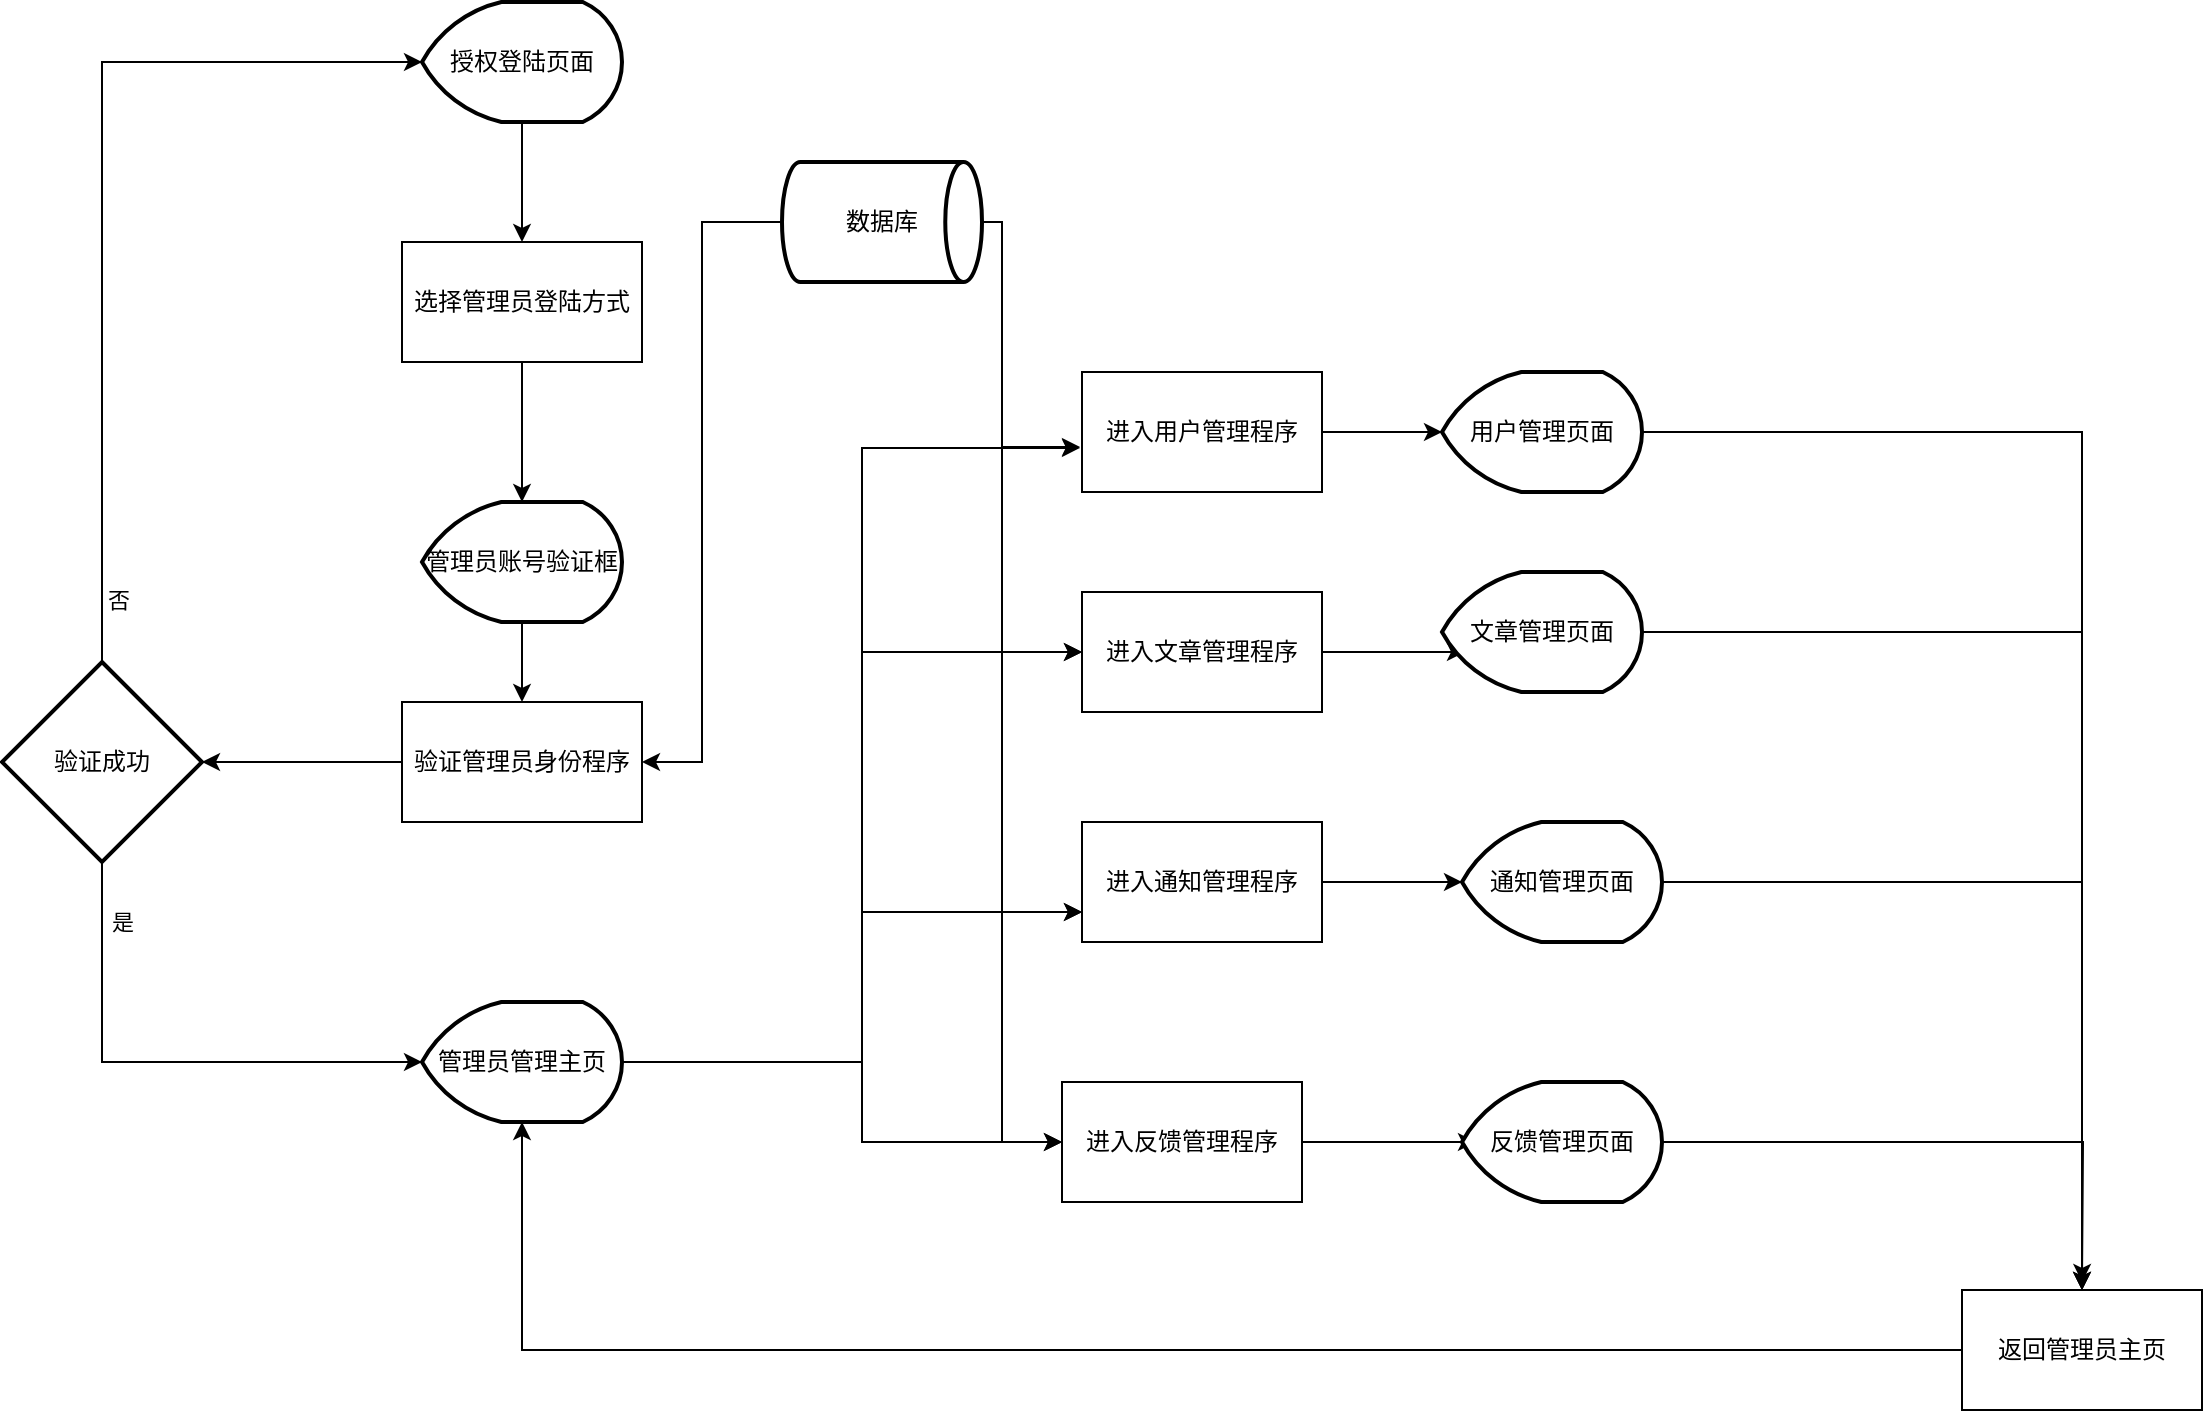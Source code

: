 <mxfile version="14.2.4" type="github">
  <diagram id="C5RBs43oDa-KdzZeNtuy" name="Page-1">
    <mxGraphModel dx="1431" dy="2143" grid="1" gridSize="10" guides="1" tooltips="1" connect="1" arrows="1" fold="1" page="1" pageScale="1" pageWidth="827" pageHeight="1169" math="0" shadow="0">
      <root>
        <mxCell id="WIyWlLk6GJQsqaUBKTNV-0" />
        <mxCell id="WIyWlLk6GJQsqaUBKTNV-1" parent="WIyWlLk6GJQsqaUBKTNV-0" />
        <mxCell id="TCICsbKsThFR8vkZy2Lz-17" style="edgeStyle=orthogonalEdgeStyle;rounded=0;orthogonalLoop=1;jettySize=auto;html=1;exitX=0.5;exitY=1;exitDx=0;exitDy=0;exitPerimeter=0;entryX=0.5;entryY=0;entryDx=0;entryDy=0;" parent="WIyWlLk6GJQsqaUBKTNV-1" source="TCICsbKsThFR8vkZy2Lz-0" target="TCICsbKsThFR8vkZy2Lz-1" edge="1">
          <mxGeometry relative="1" as="geometry" />
        </mxCell>
        <mxCell id="TCICsbKsThFR8vkZy2Lz-0" value="授权登陆页面" style="strokeWidth=2;html=1;shape=mxgraph.flowchart.display;whiteSpace=wrap;" parent="WIyWlLk6GJQsqaUBKTNV-1" vertex="1">
          <mxGeometry x="700" y="-90" width="100" height="60" as="geometry" />
        </mxCell>
        <mxCell id="TCICsbKsThFR8vkZy2Lz-18" style="edgeStyle=orthogonalEdgeStyle;rounded=0;orthogonalLoop=1;jettySize=auto;html=1;exitX=0.5;exitY=1;exitDx=0;exitDy=0;" parent="WIyWlLk6GJQsqaUBKTNV-1" source="TCICsbKsThFR8vkZy2Lz-1" target="TCICsbKsThFR8vkZy2Lz-14" edge="1">
          <mxGeometry relative="1" as="geometry" />
        </mxCell>
        <mxCell id="TCICsbKsThFR8vkZy2Lz-1" value="选择管理员登陆方式" style="rounded=0;whiteSpace=wrap;html=1;" parent="WIyWlLk6GJQsqaUBKTNV-1" vertex="1">
          <mxGeometry x="690" y="30" width="120" height="60" as="geometry" />
        </mxCell>
        <mxCell id="TCICsbKsThFR8vkZy2Lz-35" style="edgeStyle=orthogonalEdgeStyle;rounded=0;orthogonalLoop=1;jettySize=auto;html=1;exitX=1;exitY=0.5;exitDx=0;exitDy=0;entryX=0;entryY=0.5;entryDx=0;entryDy=0;entryPerimeter=0;" parent="WIyWlLk6GJQsqaUBKTNV-1" source="TCICsbKsThFR8vkZy2Lz-2" target="TCICsbKsThFR8vkZy2Lz-8" edge="1">
          <mxGeometry relative="1" as="geometry" />
        </mxCell>
        <mxCell id="TCICsbKsThFR8vkZy2Lz-2" value="进入用户管理程序" style="rounded=0;whiteSpace=wrap;html=1;" parent="WIyWlLk6GJQsqaUBKTNV-1" vertex="1">
          <mxGeometry x="1030" y="95" width="120" height="60" as="geometry" />
        </mxCell>
        <mxCell id="TCICsbKsThFR8vkZy2Lz-22" style="edgeStyle=orthogonalEdgeStyle;rounded=0;orthogonalLoop=1;jettySize=auto;html=1;exitX=0.5;exitY=1;exitDx=0;exitDy=0;exitPerimeter=0;entryX=0;entryY=0.5;entryDx=0;entryDy=0;entryPerimeter=0;" parent="WIyWlLk6GJQsqaUBKTNV-1" source="TCICsbKsThFR8vkZy2Lz-3" target="TCICsbKsThFR8vkZy2Lz-16" edge="1">
          <mxGeometry relative="1" as="geometry" />
        </mxCell>
        <mxCell id="3v40yX-F5r_zr56SjbBQ-0" value="是" style="edgeLabel;html=1;align=center;verticalAlign=middle;resizable=0;points=[];" vertex="1" connectable="0" parent="TCICsbKsThFR8vkZy2Lz-22">
          <mxGeometry x="-0.768" y="10" relative="1" as="geometry">
            <mxPoint as="offset" />
          </mxGeometry>
        </mxCell>
        <mxCell id="TCICsbKsThFR8vkZy2Lz-23" style="edgeStyle=orthogonalEdgeStyle;rounded=0;orthogonalLoop=1;jettySize=auto;html=1;exitX=0.5;exitY=0;exitDx=0;exitDy=0;exitPerimeter=0;entryX=0;entryY=0.5;entryDx=0;entryDy=0;entryPerimeter=0;" parent="WIyWlLk6GJQsqaUBKTNV-1" source="TCICsbKsThFR8vkZy2Lz-3" target="TCICsbKsThFR8vkZy2Lz-0" edge="1">
          <mxGeometry relative="1" as="geometry" />
        </mxCell>
        <mxCell id="3v40yX-F5r_zr56SjbBQ-1" value="否" style="edgeLabel;html=1;align=center;verticalAlign=middle;resizable=0;points=[];" vertex="1" connectable="0" parent="TCICsbKsThFR8vkZy2Lz-23">
          <mxGeometry x="-0.865" y="-8" relative="1" as="geometry">
            <mxPoint as="offset" />
          </mxGeometry>
        </mxCell>
        <mxCell id="TCICsbKsThFR8vkZy2Lz-3" value="验证成功" style="strokeWidth=2;html=1;shape=mxgraph.flowchart.decision;whiteSpace=wrap;" parent="WIyWlLk6GJQsqaUBKTNV-1" vertex="1">
          <mxGeometry x="490" y="240" width="100" height="100" as="geometry" />
        </mxCell>
        <mxCell id="TCICsbKsThFR8vkZy2Lz-36" style="edgeStyle=orthogonalEdgeStyle;rounded=0;orthogonalLoop=1;jettySize=auto;html=1;exitX=1;exitY=0.5;exitDx=0;exitDy=0;entryX=0.115;entryY=0.667;entryDx=0;entryDy=0;entryPerimeter=0;" parent="WIyWlLk6GJQsqaUBKTNV-1" source="TCICsbKsThFR8vkZy2Lz-4" target="TCICsbKsThFR8vkZy2Lz-9" edge="1">
          <mxGeometry relative="1" as="geometry" />
        </mxCell>
        <mxCell id="TCICsbKsThFR8vkZy2Lz-4" value="进入文章管理程序" style="rounded=0;whiteSpace=wrap;html=1;" parent="WIyWlLk6GJQsqaUBKTNV-1" vertex="1">
          <mxGeometry x="1030" y="205" width="120" height="60" as="geometry" />
        </mxCell>
        <mxCell id="TCICsbKsThFR8vkZy2Lz-38" style="edgeStyle=orthogonalEdgeStyle;rounded=0;orthogonalLoop=1;jettySize=auto;html=1;exitX=1;exitY=0.5;exitDx=0;exitDy=0;entryX=0;entryY=0.5;entryDx=0;entryDy=0;entryPerimeter=0;" parent="WIyWlLk6GJQsqaUBKTNV-1" source="TCICsbKsThFR8vkZy2Lz-6" target="TCICsbKsThFR8vkZy2Lz-11" edge="1">
          <mxGeometry relative="1" as="geometry" />
        </mxCell>
        <mxCell id="TCICsbKsThFR8vkZy2Lz-6" value="进入通知管理程序" style="rounded=0;whiteSpace=wrap;html=1;" parent="WIyWlLk6GJQsqaUBKTNV-1" vertex="1">
          <mxGeometry x="1030" y="320" width="120" height="60" as="geometry" />
        </mxCell>
        <mxCell id="TCICsbKsThFR8vkZy2Lz-39" style="edgeStyle=orthogonalEdgeStyle;rounded=0;orthogonalLoop=1;jettySize=auto;html=1;exitX=1;exitY=0.5;exitDx=0;exitDy=0;entryX=0.07;entryY=0.5;entryDx=0;entryDy=0;entryPerimeter=0;" parent="WIyWlLk6GJQsqaUBKTNV-1" source="TCICsbKsThFR8vkZy2Lz-7" target="TCICsbKsThFR8vkZy2Lz-12" edge="1">
          <mxGeometry relative="1" as="geometry" />
        </mxCell>
        <mxCell id="TCICsbKsThFR8vkZy2Lz-7" value="进入反馈管理程序" style="rounded=0;whiteSpace=wrap;html=1;" parent="WIyWlLk6GJQsqaUBKTNV-1" vertex="1">
          <mxGeometry x="1020" y="450" width="120" height="60" as="geometry" />
        </mxCell>
        <mxCell id="3v40yX-F5r_zr56SjbBQ-3" style="edgeStyle=orthogonalEdgeStyle;rounded=0;orthogonalLoop=1;jettySize=auto;html=1;exitX=1;exitY=0.5;exitDx=0;exitDy=0;exitPerimeter=0;entryX=0.5;entryY=0;entryDx=0;entryDy=0;" edge="1" parent="WIyWlLk6GJQsqaUBKTNV-1" source="TCICsbKsThFR8vkZy2Lz-8" target="3v40yX-F5r_zr56SjbBQ-2">
          <mxGeometry relative="1" as="geometry" />
        </mxCell>
        <mxCell id="TCICsbKsThFR8vkZy2Lz-8" value="用户管理页面" style="strokeWidth=2;html=1;shape=mxgraph.flowchart.display;whiteSpace=wrap;" parent="WIyWlLk6GJQsqaUBKTNV-1" vertex="1">
          <mxGeometry x="1210" y="95" width="100" height="60" as="geometry" />
        </mxCell>
        <mxCell id="3v40yX-F5r_zr56SjbBQ-4" style="edgeStyle=orthogonalEdgeStyle;rounded=0;orthogonalLoop=1;jettySize=auto;html=1;exitX=1;exitY=0.5;exitDx=0;exitDy=0;exitPerimeter=0;entryX=0.5;entryY=0;entryDx=0;entryDy=0;" edge="1" parent="WIyWlLk6GJQsqaUBKTNV-1" source="TCICsbKsThFR8vkZy2Lz-9" target="3v40yX-F5r_zr56SjbBQ-2">
          <mxGeometry relative="1" as="geometry" />
        </mxCell>
        <mxCell id="TCICsbKsThFR8vkZy2Lz-9" value="文章管理页面" style="strokeWidth=2;html=1;shape=mxgraph.flowchart.display;whiteSpace=wrap;" parent="WIyWlLk6GJQsqaUBKTNV-1" vertex="1">
          <mxGeometry x="1210" y="195" width="100" height="60" as="geometry" />
        </mxCell>
        <mxCell id="3v40yX-F5r_zr56SjbBQ-5" style="edgeStyle=orthogonalEdgeStyle;rounded=0;orthogonalLoop=1;jettySize=auto;html=1;exitX=1;exitY=0.5;exitDx=0;exitDy=0;exitPerimeter=0;entryX=0.5;entryY=0;entryDx=0;entryDy=0;" edge="1" parent="WIyWlLk6GJQsqaUBKTNV-1" source="TCICsbKsThFR8vkZy2Lz-11" target="3v40yX-F5r_zr56SjbBQ-2">
          <mxGeometry relative="1" as="geometry" />
        </mxCell>
        <mxCell id="TCICsbKsThFR8vkZy2Lz-11" value="通知管理页面" style="strokeWidth=2;html=1;shape=mxgraph.flowchart.display;whiteSpace=wrap;" parent="WIyWlLk6GJQsqaUBKTNV-1" vertex="1">
          <mxGeometry x="1220" y="320" width="100" height="60" as="geometry" />
        </mxCell>
        <mxCell id="3v40yX-F5r_zr56SjbBQ-6" style="edgeStyle=orthogonalEdgeStyle;rounded=0;orthogonalLoop=1;jettySize=auto;html=1;exitX=1;exitY=0.5;exitDx=0;exitDy=0;exitPerimeter=0;" edge="1" parent="WIyWlLk6GJQsqaUBKTNV-1" source="TCICsbKsThFR8vkZy2Lz-12">
          <mxGeometry relative="1" as="geometry">
            <mxPoint x="1530" y="550" as="targetPoint" />
          </mxGeometry>
        </mxCell>
        <mxCell id="TCICsbKsThFR8vkZy2Lz-12" value="反馈管理页面" style="strokeWidth=2;html=1;shape=mxgraph.flowchart.display;whiteSpace=wrap;" parent="WIyWlLk6GJQsqaUBKTNV-1" vertex="1">
          <mxGeometry x="1220" y="450" width="100" height="60" as="geometry" />
        </mxCell>
        <mxCell id="TCICsbKsThFR8vkZy2Lz-24" style="edgeStyle=orthogonalEdgeStyle;rounded=0;orthogonalLoop=1;jettySize=auto;html=1;exitX=0;exitY=0.5;exitDx=0;exitDy=0;exitPerimeter=0;" parent="WIyWlLk6GJQsqaUBKTNV-1" source="TCICsbKsThFR8vkZy2Lz-13" target="TCICsbKsThFR8vkZy2Lz-15" edge="1">
          <mxGeometry relative="1" as="geometry">
            <Array as="points">
              <mxPoint x="840" y="20" />
              <mxPoint x="840" y="290" />
            </Array>
          </mxGeometry>
        </mxCell>
        <mxCell id="TCICsbKsThFR8vkZy2Lz-25" style="edgeStyle=orthogonalEdgeStyle;rounded=0;orthogonalLoop=1;jettySize=auto;html=1;exitX=1;exitY=0.5;exitDx=0;exitDy=0;exitPerimeter=0;entryX=-0.008;entryY=0.625;entryDx=0;entryDy=0;entryPerimeter=0;" parent="WIyWlLk6GJQsqaUBKTNV-1" source="TCICsbKsThFR8vkZy2Lz-13" target="TCICsbKsThFR8vkZy2Lz-2" edge="1">
          <mxGeometry relative="1" as="geometry">
            <Array as="points">
              <mxPoint x="990" y="20" />
              <mxPoint x="990" y="133" />
            </Array>
          </mxGeometry>
        </mxCell>
        <mxCell id="TCICsbKsThFR8vkZy2Lz-26" style="edgeStyle=orthogonalEdgeStyle;rounded=0;orthogonalLoop=1;jettySize=auto;html=1;exitX=1;exitY=0.5;exitDx=0;exitDy=0;exitPerimeter=0;entryX=0;entryY=0.5;entryDx=0;entryDy=0;" parent="WIyWlLk6GJQsqaUBKTNV-1" source="TCICsbKsThFR8vkZy2Lz-13" target="TCICsbKsThFR8vkZy2Lz-4" edge="1">
          <mxGeometry relative="1" as="geometry">
            <Array as="points">
              <mxPoint x="990" y="20" />
              <mxPoint x="990" y="235" />
            </Array>
          </mxGeometry>
        </mxCell>
        <mxCell id="TCICsbKsThFR8vkZy2Lz-41" style="edgeStyle=orthogonalEdgeStyle;rounded=0;orthogonalLoop=1;jettySize=auto;html=1;exitX=1;exitY=0.5;exitDx=0;exitDy=0;exitPerimeter=0;entryX=0;entryY=0.75;entryDx=0;entryDy=0;" parent="WIyWlLk6GJQsqaUBKTNV-1" source="TCICsbKsThFR8vkZy2Lz-13" target="TCICsbKsThFR8vkZy2Lz-6" edge="1">
          <mxGeometry relative="1" as="geometry">
            <Array as="points">
              <mxPoint x="990" y="20" />
              <mxPoint x="990" y="365" />
            </Array>
          </mxGeometry>
        </mxCell>
        <mxCell id="TCICsbKsThFR8vkZy2Lz-42" style="edgeStyle=orthogonalEdgeStyle;rounded=0;orthogonalLoop=1;jettySize=auto;html=1;exitX=1;exitY=0.5;exitDx=0;exitDy=0;exitPerimeter=0;entryX=0;entryY=0.5;entryDx=0;entryDy=0;" parent="WIyWlLk6GJQsqaUBKTNV-1" source="TCICsbKsThFR8vkZy2Lz-13" target="TCICsbKsThFR8vkZy2Lz-7" edge="1">
          <mxGeometry relative="1" as="geometry">
            <Array as="points">
              <mxPoint x="990" y="20" />
              <mxPoint x="990" y="480" />
            </Array>
          </mxGeometry>
        </mxCell>
        <mxCell id="TCICsbKsThFR8vkZy2Lz-13" value="数据库" style="strokeWidth=2;html=1;shape=mxgraph.flowchart.direct_data;whiteSpace=wrap;" parent="WIyWlLk6GJQsqaUBKTNV-1" vertex="1">
          <mxGeometry x="880" y="-10" width="100" height="60" as="geometry" />
        </mxCell>
        <mxCell id="TCICsbKsThFR8vkZy2Lz-19" style="edgeStyle=orthogonalEdgeStyle;rounded=0;orthogonalLoop=1;jettySize=auto;html=1;exitX=0.5;exitY=1;exitDx=0;exitDy=0;exitPerimeter=0;" parent="WIyWlLk6GJQsqaUBKTNV-1" source="TCICsbKsThFR8vkZy2Lz-14" target="TCICsbKsThFR8vkZy2Lz-15" edge="1">
          <mxGeometry relative="1" as="geometry" />
        </mxCell>
        <mxCell id="TCICsbKsThFR8vkZy2Lz-14" value="管理员账号验证框" style="strokeWidth=2;html=1;shape=mxgraph.flowchart.display;whiteSpace=wrap;" parent="WIyWlLk6GJQsqaUBKTNV-1" vertex="1">
          <mxGeometry x="700" y="160" width="100" height="60" as="geometry" />
        </mxCell>
        <mxCell id="TCICsbKsThFR8vkZy2Lz-21" style="edgeStyle=orthogonalEdgeStyle;rounded=0;orthogonalLoop=1;jettySize=auto;html=1;exitX=0;exitY=0.5;exitDx=0;exitDy=0;" parent="WIyWlLk6GJQsqaUBKTNV-1" source="TCICsbKsThFR8vkZy2Lz-15" target="TCICsbKsThFR8vkZy2Lz-3" edge="1">
          <mxGeometry relative="1" as="geometry" />
        </mxCell>
        <mxCell id="TCICsbKsThFR8vkZy2Lz-15" value="验证管理员身份程序" style="rounded=0;whiteSpace=wrap;html=1;" parent="WIyWlLk6GJQsqaUBKTNV-1" vertex="1">
          <mxGeometry x="690" y="260" width="120" height="60" as="geometry" />
        </mxCell>
        <mxCell id="TCICsbKsThFR8vkZy2Lz-43" style="edgeStyle=orthogonalEdgeStyle;rounded=0;orthogonalLoop=1;jettySize=auto;html=1;exitX=1;exitY=0.5;exitDx=0;exitDy=0;exitPerimeter=0;entryX=-0.008;entryY=0.633;entryDx=0;entryDy=0;entryPerimeter=0;" parent="WIyWlLk6GJQsqaUBKTNV-1" source="TCICsbKsThFR8vkZy2Lz-16" target="TCICsbKsThFR8vkZy2Lz-2" edge="1">
          <mxGeometry relative="1" as="geometry">
            <Array as="points">
              <mxPoint x="920" y="440" />
              <mxPoint x="920" y="133" />
            </Array>
          </mxGeometry>
        </mxCell>
        <mxCell id="TCICsbKsThFR8vkZy2Lz-44" style="edgeStyle=orthogonalEdgeStyle;rounded=0;orthogonalLoop=1;jettySize=auto;html=1;exitX=1;exitY=0.5;exitDx=0;exitDy=0;exitPerimeter=0;entryX=0;entryY=0.5;entryDx=0;entryDy=0;" parent="WIyWlLk6GJQsqaUBKTNV-1" source="TCICsbKsThFR8vkZy2Lz-16" target="TCICsbKsThFR8vkZy2Lz-4" edge="1">
          <mxGeometry relative="1" as="geometry">
            <Array as="points">
              <mxPoint x="920" y="440" />
              <mxPoint x="920" y="235" />
            </Array>
          </mxGeometry>
        </mxCell>
        <mxCell id="TCICsbKsThFR8vkZy2Lz-46" style="edgeStyle=orthogonalEdgeStyle;rounded=0;orthogonalLoop=1;jettySize=auto;html=1;exitX=1;exitY=0.5;exitDx=0;exitDy=0;exitPerimeter=0;entryX=0;entryY=0.75;entryDx=0;entryDy=0;" parent="WIyWlLk6GJQsqaUBKTNV-1" source="TCICsbKsThFR8vkZy2Lz-16" target="TCICsbKsThFR8vkZy2Lz-6" edge="1">
          <mxGeometry relative="1" as="geometry">
            <Array as="points">
              <mxPoint x="920" y="440" />
              <mxPoint x="920" y="365" />
            </Array>
          </mxGeometry>
        </mxCell>
        <mxCell id="TCICsbKsThFR8vkZy2Lz-47" style="edgeStyle=orthogonalEdgeStyle;rounded=0;orthogonalLoop=1;jettySize=auto;html=1;exitX=1;exitY=0.5;exitDx=0;exitDy=0;exitPerimeter=0;entryX=0;entryY=0.5;entryDx=0;entryDy=0;" parent="WIyWlLk6GJQsqaUBKTNV-1" source="TCICsbKsThFR8vkZy2Lz-16" target="TCICsbKsThFR8vkZy2Lz-7" edge="1">
          <mxGeometry relative="1" as="geometry">
            <Array as="points">
              <mxPoint x="920" y="440" />
              <mxPoint x="920" y="480" />
            </Array>
          </mxGeometry>
        </mxCell>
        <mxCell id="TCICsbKsThFR8vkZy2Lz-16" value="管理员管理主页" style="strokeWidth=2;html=1;shape=mxgraph.flowchart.display;whiteSpace=wrap;" parent="WIyWlLk6GJQsqaUBKTNV-1" vertex="1">
          <mxGeometry x="700" y="410" width="100" height="60" as="geometry" />
        </mxCell>
        <mxCell id="3v40yX-F5r_zr56SjbBQ-7" style="edgeStyle=orthogonalEdgeStyle;rounded=0;orthogonalLoop=1;jettySize=auto;html=1;exitX=0;exitY=0.5;exitDx=0;exitDy=0;entryX=0.5;entryY=1;entryDx=0;entryDy=0;entryPerimeter=0;" edge="1" parent="WIyWlLk6GJQsqaUBKTNV-1" source="3v40yX-F5r_zr56SjbBQ-2" target="TCICsbKsThFR8vkZy2Lz-16">
          <mxGeometry relative="1" as="geometry" />
        </mxCell>
        <mxCell id="3v40yX-F5r_zr56SjbBQ-2" value="返回管理员主页" style="rounded=0;whiteSpace=wrap;html=1;" vertex="1" parent="WIyWlLk6GJQsqaUBKTNV-1">
          <mxGeometry x="1470" y="554" width="120" height="60" as="geometry" />
        </mxCell>
      </root>
    </mxGraphModel>
  </diagram>
</mxfile>
